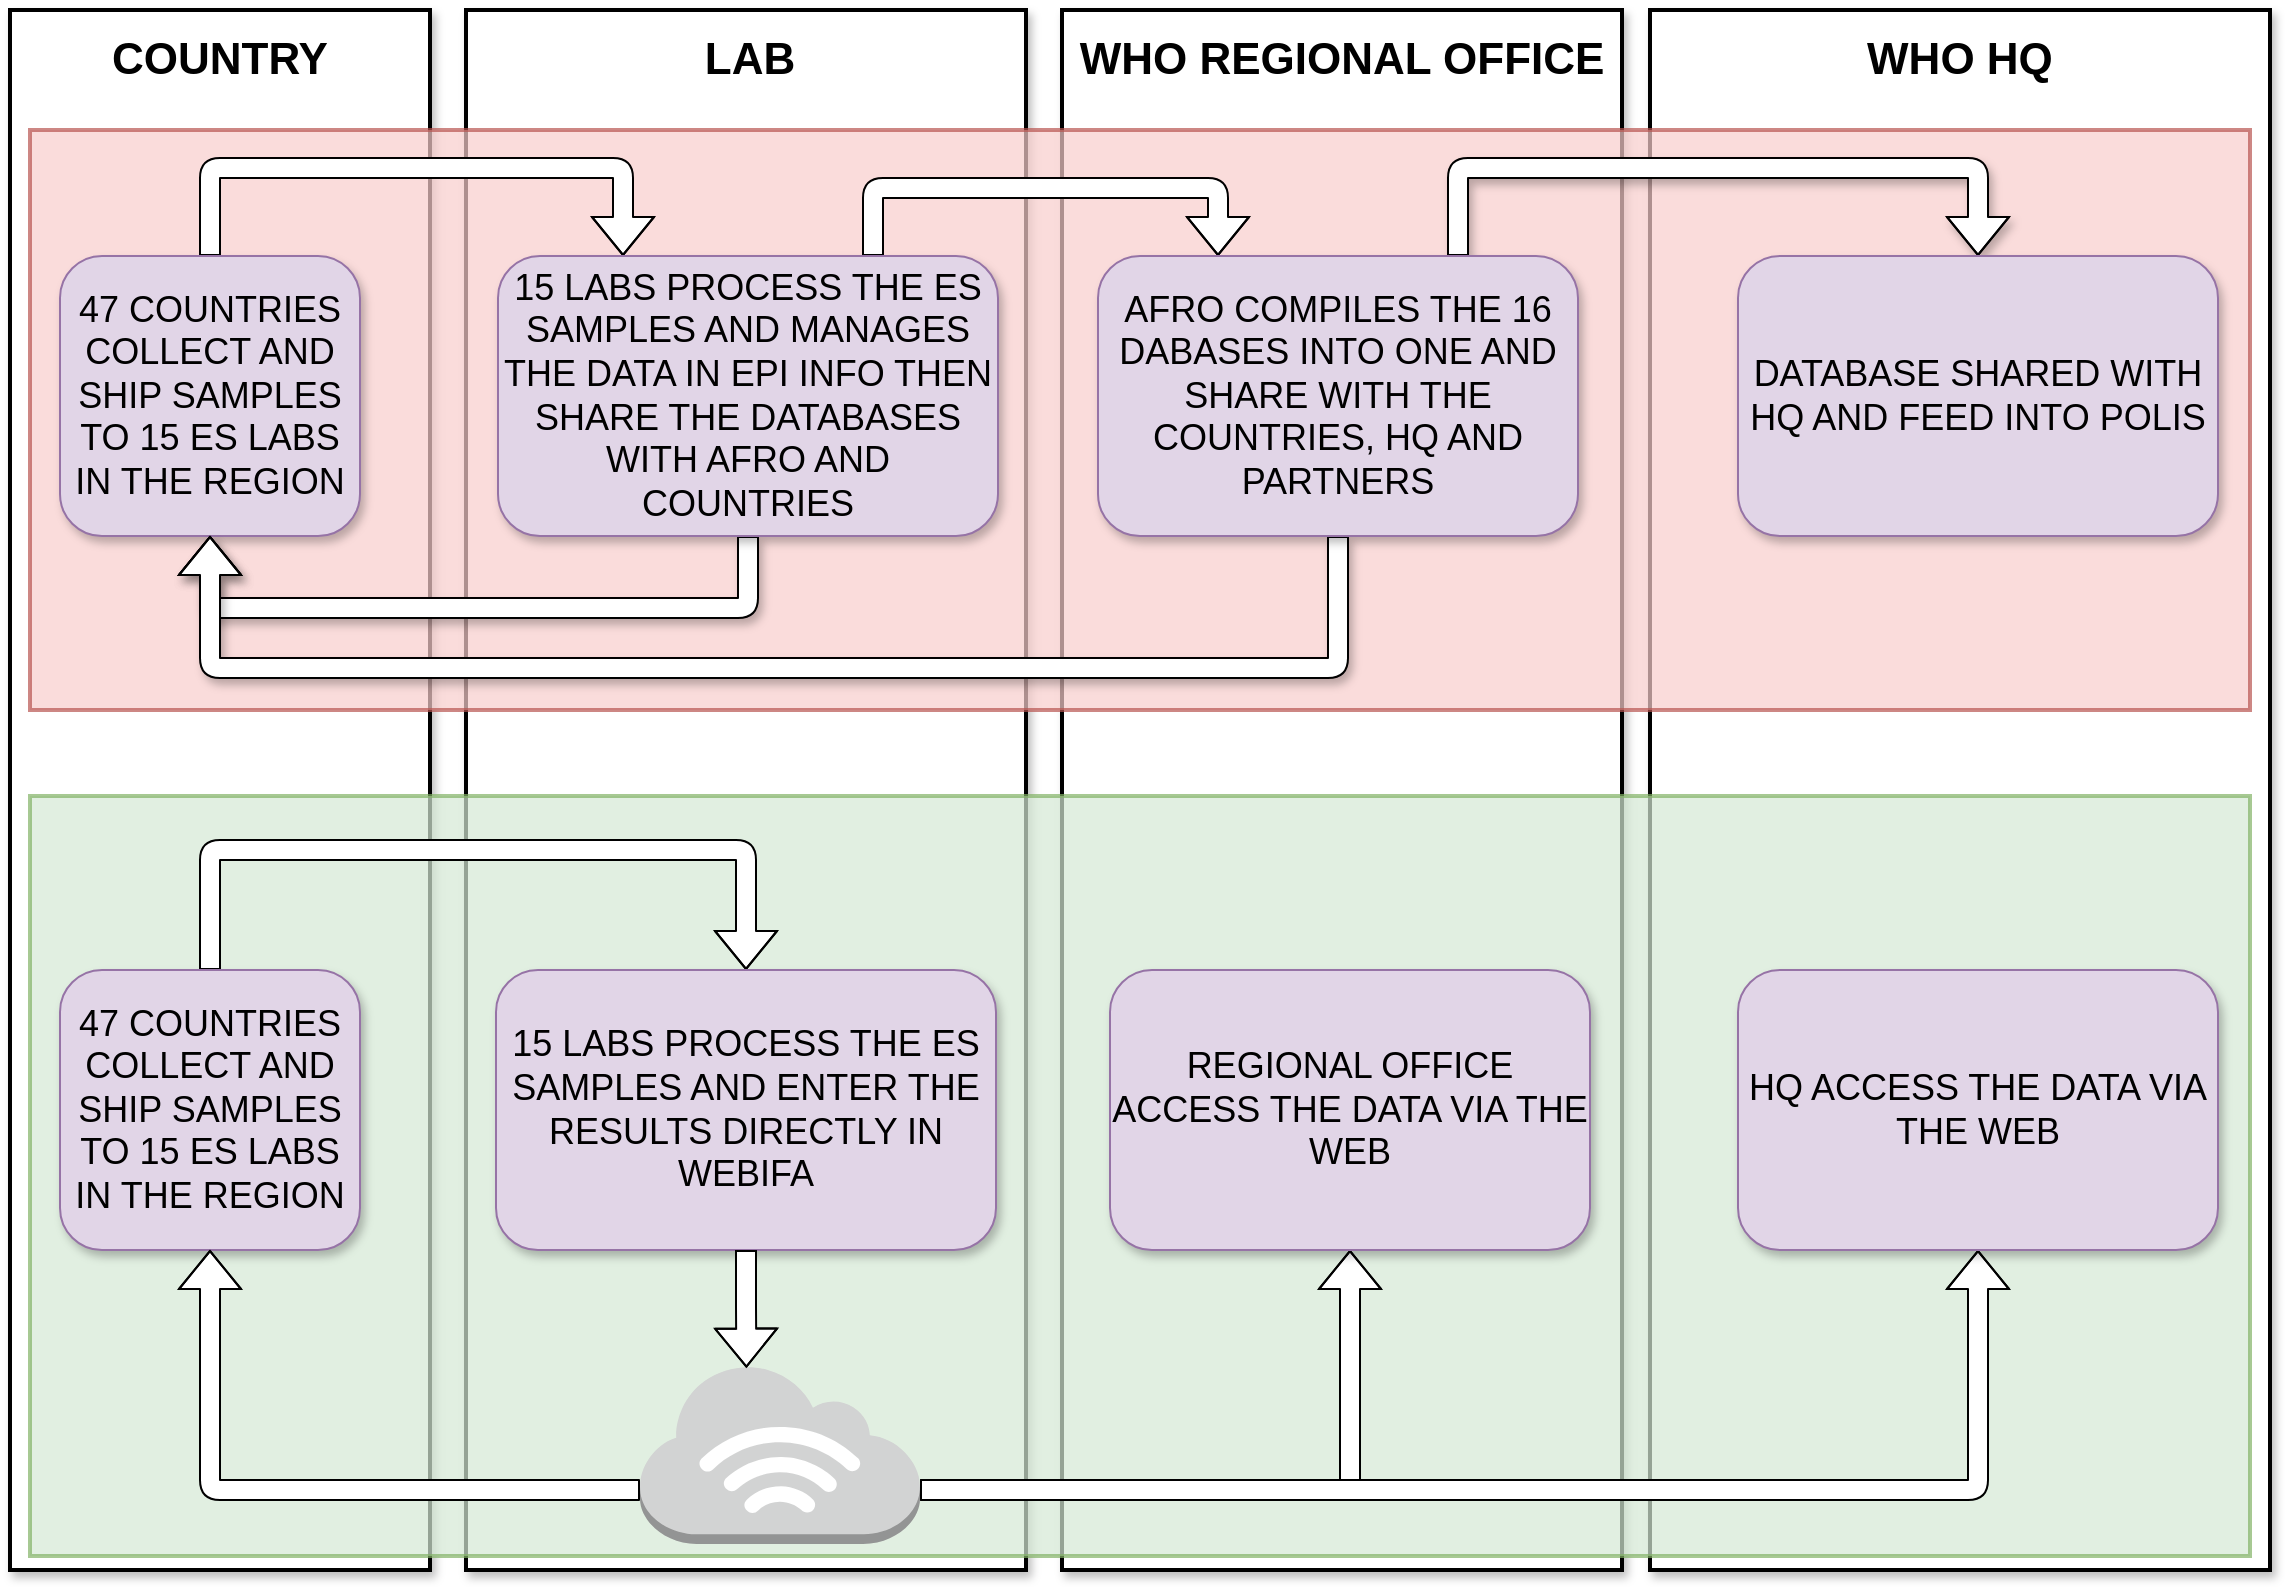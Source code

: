 <mxfile version="24.8.4">
  <diagram name="Page-1" id="wS429YDWmbBYox7M_6QV">
    <mxGraphModel dx="2074" dy="1132" grid="1" gridSize="10" guides="1" tooltips="1" connect="1" arrows="1" fold="1" page="1" pageScale="1" pageWidth="1169" pageHeight="827" math="0" shadow="0">
      <root>
        <mxCell id="0" />
        <mxCell id="1" parent="0" />
        <mxCell id="AzPNCQ3yJUDIUclCNpcj-28" value="" style="rounded=0;whiteSpace=wrap;html=1;shadow=1;strokeWidth=2;" vertex="1" parent="1">
          <mxGeometry x="840" y="10" width="310" height="780" as="geometry" />
        </mxCell>
        <mxCell id="AzPNCQ3yJUDIUclCNpcj-27" value="" style="rounded=0;whiteSpace=wrap;html=1;shadow=1;strokeWidth=2;" vertex="1" parent="1">
          <mxGeometry x="546" y="10" width="280" height="780" as="geometry" />
        </mxCell>
        <mxCell id="AzPNCQ3yJUDIUclCNpcj-26" value="" style="rounded=0;whiteSpace=wrap;html=1;shadow=1;strokeWidth=2;" vertex="1" parent="1">
          <mxGeometry x="248" y="10" width="280" height="780" as="geometry" />
        </mxCell>
        <mxCell id="AzPNCQ3yJUDIUclCNpcj-25" value="" style="rounded=0;whiteSpace=wrap;html=1;shadow=1;strokeWidth=2;" vertex="1" parent="1">
          <mxGeometry x="20" y="10" width="210" height="780" as="geometry" />
        </mxCell>
        <mxCell id="AzPNCQ3yJUDIUclCNpcj-42" value="" style="rounded=0;whiteSpace=wrap;html=1;shadow=0;opacity=70;fillColor=#f8cecc;strokeColor=#b85450;strokeWidth=2;" vertex="1" parent="1">
          <mxGeometry x="30" y="70" width="1110" height="290" as="geometry" />
        </mxCell>
        <mxCell id="AzPNCQ3yJUDIUclCNpcj-31" style="edgeStyle=orthogonalEdgeStyle;rounded=1;orthogonalLoop=1;jettySize=auto;html=1;exitX=0.5;exitY=0;exitDx=0;exitDy=0;entryX=0.25;entryY=0;entryDx=0;entryDy=0;shape=flexArrow;fillColor=default;" edge="1" parent="1" source="AzPNCQ3yJUDIUclCNpcj-17" target="AzPNCQ3yJUDIUclCNpcj-18">
          <mxGeometry relative="1" as="geometry">
            <Array as="points">
              <mxPoint x="120" y="89" />
              <mxPoint x="327" y="89" />
            </Array>
          </mxGeometry>
        </mxCell>
        <mxCell id="AzPNCQ3yJUDIUclCNpcj-17" value="47 COUNTRIES COLLECT AND SHIP SAMPLES TO 15 ES LABS IN THE REGION" style="rounded=1;whiteSpace=wrap;html=1;fontStyle=0;fontSize=18;fillColor=#e1d5e7;strokeColor=#9673a6;shadow=1;" vertex="1" parent="1">
          <mxGeometry x="45" y="133" width="150" height="140" as="geometry" />
        </mxCell>
        <mxCell id="AzPNCQ3yJUDIUclCNpcj-21" style="edgeStyle=orthogonalEdgeStyle;rounded=1;orthogonalLoop=1;jettySize=auto;html=1;exitX=0.5;exitY=1;exitDx=0;exitDy=0;entryX=0.5;entryY=1;entryDx=0;entryDy=0;fontStyle=0;shadow=1;shape=flexArrow;fillColor=default;" edge="1" parent="1" source="AzPNCQ3yJUDIUclCNpcj-18" target="AzPNCQ3yJUDIUclCNpcj-17">
          <mxGeometry relative="1" as="geometry">
            <Array as="points">
              <mxPoint x="389" y="309" />
              <mxPoint x="120" y="309" />
            </Array>
          </mxGeometry>
        </mxCell>
        <mxCell id="AzPNCQ3yJUDIUclCNpcj-32" style="edgeStyle=orthogonalEdgeStyle;rounded=1;orthogonalLoop=1;jettySize=auto;html=1;exitX=0.75;exitY=0;exitDx=0;exitDy=0;entryX=0.25;entryY=0;entryDx=0;entryDy=0;shape=flexArrow;fillColor=default;" edge="1" parent="1" source="AzPNCQ3yJUDIUclCNpcj-18" target="AzPNCQ3yJUDIUclCNpcj-19">
          <mxGeometry relative="1" as="geometry">
            <Array as="points">
              <mxPoint x="452" y="99" />
              <mxPoint x="624" y="99" />
            </Array>
          </mxGeometry>
        </mxCell>
        <mxCell id="AzPNCQ3yJUDIUclCNpcj-18" value="15 LABS PROCESS THE ES SAMPLES AND MANAGES THE DATA IN EPI INFO THEN SHARE THE DATABASES WITH AFRO AND COUNTRIES" style="rounded=1;whiteSpace=wrap;html=1;fontStyle=0;fontSize=18;fillColor=#e1d5e7;strokeColor=#9673a6;shadow=1;" vertex="1" parent="1">
          <mxGeometry x="264" y="133" width="250" height="140" as="geometry" />
        </mxCell>
        <mxCell id="AzPNCQ3yJUDIUclCNpcj-23" style="edgeStyle=orthogonalEdgeStyle;rounded=1;orthogonalLoop=1;jettySize=auto;html=1;exitX=0.5;exitY=1;exitDx=0;exitDy=0;entryX=0.5;entryY=1;entryDx=0;entryDy=0;fontStyle=0;shadow=1;shape=flexArrow;fillColor=default;" edge="1" parent="1" source="AzPNCQ3yJUDIUclCNpcj-19" target="AzPNCQ3yJUDIUclCNpcj-17">
          <mxGeometry relative="1" as="geometry">
            <Array as="points">
              <mxPoint x="684" y="339" />
              <mxPoint x="120" y="339" />
            </Array>
          </mxGeometry>
        </mxCell>
        <mxCell id="AzPNCQ3yJUDIUclCNpcj-41" value="" style="rounded=0;whiteSpace=wrap;html=1;shadow=0;opacity=70;fillColor=#d5e8d4;strokeColor=#82b366;strokeWidth=2;" vertex="1" parent="1">
          <mxGeometry x="30" y="403" width="1110" height="380" as="geometry" />
        </mxCell>
        <mxCell id="AzPNCQ3yJUDIUclCNpcj-24" style="edgeStyle=orthogonalEdgeStyle;rounded=1;orthogonalLoop=1;jettySize=auto;html=1;exitX=0.75;exitY=0;exitDx=0;exitDy=0;entryX=0.5;entryY=0;entryDx=0;entryDy=0;fontStyle=0;shadow=1;shape=flexArrow;fillColor=default;" edge="1" parent="1" source="AzPNCQ3yJUDIUclCNpcj-19" target="AzPNCQ3yJUDIUclCNpcj-20">
          <mxGeometry relative="1" as="geometry">
            <Array as="points">
              <mxPoint x="744" y="89" />
              <mxPoint x="1004" y="89" />
            </Array>
          </mxGeometry>
        </mxCell>
        <mxCell id="AzPNCQ3yJUDIUclCNpcj-19" value="AFRO COMPILES THE 16 DABASES INTO ONE AND SHARE WITH THE COUNTRIES, HQ AND PARTNERS" style="rounded=1;whiteSpace=wrap;html=1;fontStyle=0;fontSize=18;fillColor=#e1d5e7;strokeColor=#9673a6;shadow=1;" vertex="1" parent="1">
          <mxGeometry x="564" y="133" width="240" height="140" as="geometry" />
        </mxCell>
        <mxCell id="AzPNCQ3yJUDIUclCNpcj-20" value="DATABASE SHARED WITH HQ AND FEED INTO POLIS" style="rounded=1;whiteSpace=wrap;html=1;fontSize=18;fontStyle=0;fillColor=#e1d5e7;strokeColor=#9673a6;shadow=1;" vertex="1" parent="1">
          <mxGeometry x="884" y="133" width="240" height="140" as="geometry" />
        </mxCell>
        <mxCell id="AzPNCQ3yJUDIUclCNpcj-33" style="edgeStyle=orthogonalEdgeStyle;rounded=1;orthogonalLoop=1;jettySize=auto;html=1;exitX=0.5;exitY=0;exitDx=0;exitDy=0;entryX=0.5;entryY=0;entryDx=0;entryDy=0;shape=flexArrow;fillColor=default;" edge="1" parent="1" source="AzPNCQ3yJUDIUclCNpcj-29" target="AzPNCQ3yJUDIUclCNpcj-30">
          <mxGeometry relative="1" as="geometry">
            <Array as="points">
              <mxPoint x="120" y="430" />
              <mxPoint x="388" y="430" />
            </Array>
          </mxGeometry>
        </mxCell>
        <mxCell id="AzPNCQ3yJUDIUclCNpcj-29" value="47 COUNTRIES COLLECT AND SHIP SAMPLES TO 15 ES LABS IN THE REGION" style="rounded=1;whiteSpace=wrap;html=1;fontStyle=0;fontSize=18;fillColor=#e1d5e7;strokeColor=#9673a6;shadow=1;" vertex="1" parent="1">
          <mxGeometry x="45" y="490" width="150" height="140" as="geometry" />
        </mxCell>
        <mxCell id="AzPNCQ3yJUDIUclCNpcj-30" value="15 LABS PROCESS THE ES SAMPLES AND ENTER THE RESULTS DIRECTLY IN WEBIFA" style="rounded=1;whiteSpace=wrap;html=1;fontStyle=0;fontSize=18;fillColor=#e1d5e7;strokeColor=#9673a6;shadow=1;" vertex="1" parent="1">
          <mxGeometry x="263" y="490" width="250" height="140" as="geometry" />
        </mxCell>
        <mxCell id="AzPNCQ3yJUDIUclCNpcj-36" style="edgeStyle=orthogonalEdgeStyle;rounded=1;orthogonalLoop=1;jettySize=auto;html=1;exitX=0;exitY=0.7;exitDx=0;exitDy=0;exitPerimeter=0;entryX=0.5;entryY=1;entryDx=0;entryDy=0;shape=flexArrow;fillColor=default;" edge="1" parent="1" source="AzPNCQ3yJUDIUclCNpcj-34" target="AzPNCQ3yJUDIUclCNpcj-29">
          <mxGeometry relative="1" as="geometry" />
        </mxCell>
        <mxCell id="AzPNCQ3yJUDIUclCNpcj-38" style="edgeStyle=orthogonalEdgeStyle;rounded=1;orthogonalLoop=1;jettySize=auto;html=1;exitX=1;exitY=0.7;exitDx=0;exitDy=0;exitPerimeter=0;entryX=0.5;entryY=1;entryDx=0;entryDy=0;shape=flexArrow;fillColor=default;" edge="1" parent="1" source="AzPNCQ3yJUDIUclCNpcj-34" target="AzPNCQ3yJUDIUclCNpcj-37">
          <mxGeometry relative="1" as="geometry" />
        </mxCell>
        <mxCell id="AzPNCQ3yJUDIUclCNpcj-40" style="edgeStyle=orthogonalEdgeStyle;rounded=1;orthogonalLoop=1;jettySize=auto;html=1;exitX=1;exitY=0.7;exitDx=0;exitDy=0;exitPerimeter=0;entryX=0.5;entryY=1;entryDx=0;entryDy=0;shape=flexArrow;fillColor=default;" edge="1" parent="1" source="AzPNCQ3yJUDIUclCNpcj-34" target="AzPNCQ3yJUDIUclCNpcj-39">
          <mxGeometry relative="1" as="geometry" />
        </mxCell>
        <mxCell id="AzPNCQ3yJUDIUclCNpcj-34" value="" style="outlineConnect=0;dashed=0;verticalLabelPosition=bottom;verticalAlign=top;align=center;html=1;shape=mxgraph.aws3.internet_3;fillColor=#D2D3D3;gradientColor=none;" vertex="1" parent="1">
          <mxGeometry x="335" y="687" width="140" height="90" as="geometry" />
        </mxCell>
        <mxCell id="AzPNCQ3yJUDIUclCNpcj-35" style="edgeStyle=orthogonalEdgeStyle;rounded=0;orthogonalLoop=1;jettySize=auto;html=1;exitX=0.5;exitY=1;exitDx=0;exitDy=0;entryX=0.38;entryY=0.02;entryDx=0;entryDy=0;entryPerimeter=0;shape=flexArrow;fillColor=default;" edge="1" parent="1" source="AzPNCQ3yJUDIUclCNpcj-30" target="AzPNCQ3yJUDIUclCNpcj-34">
          <mxGeometry relative="1" as="geometry" />
        </mxCell>
        <mxCell id="AzPNCQ3yJUDIUclCNpcj-37" value="REGIONAL OFFICE ACCESS THE DATA VIA THE WEB" style="rounded=1;whiteSpace=wrap;html=1;fontStyle=0;fontSize=18;fillColor=#e1d5e7;strokeColor=#9673a6;shadow=1;" vertex="1" parent="1">
          <mxGeometry x="570" y="490" width="240" height="140" as="geometry" />
        </mxCell>
        <mxCell id="AzPNCQ3yJUDIUclCNpcj-39" value="HQ ACCESS THE DATA VIA THE WEB" style="rounded=1;whiteSpace=wrap;html=1;fontStyle=0;fontSize=18;fillColor=#e1d5e7;strokeColor=#9673a6;shadow=1;" vertex="1" parent="1">
          <mxGeometry x="884" y="490" width="240" height="140" as="geometry" />
        </mxCell>
        <mxCell id="AzPNCQ3yJUDIUclCNpcj-43" value="COUNTRY" style="text;html=1;align=center;verticalAlign=middle;whiteSpace=wrap;rounded=0;fontSize=22;fontStyle=1" vertex="1" parent="1">
          <mxGeometry x="40" y="20" width="170" height="30" as="geometry" />
        </mxCell>
        <mxCell id="AzPNCQ3yJUDIUclCNpcj-44" value="LAB" style="text;html=1;align=center;verticalAlign=middle;whiteSpace=wrap;rounded=0;fontSize=22;fontStyle=1" vertex="1" parent="1">
          <mxGeometry x="305" y="20" width="170" height="30" as="geometry" />
        </mxCell>
        <mxCell id="AzPNCQ3yJUDIUclCNpcj-45" value="WHO REGIONAL OFFICE" style="text;html=1;align=center;verticalAlign=middle;whiteSpace=wrap;rounded=0;fontSize=22;fontStyle=1" vertex="1" parent="1">
          <mxGeometry x="541" y="20" width="290" height="30" as="geometry" />
        </mxCell>
        <mxCell id="AzPNCQ3yJUDIUclCNpcj-46" value="WHO HQ" style="text;html=1;align=center;verticalAlign=middle;whiteSpace=wrap;rounded=0;fontSize=22;fontStyle=1" vertex="1" parent="1">
          <mxGeometry x="870" y="20" width="250" height="30" as="geometry" />
        </mxCell>
      </root>
    </mxGraphModel>
  </diagram>
</mxfile>
